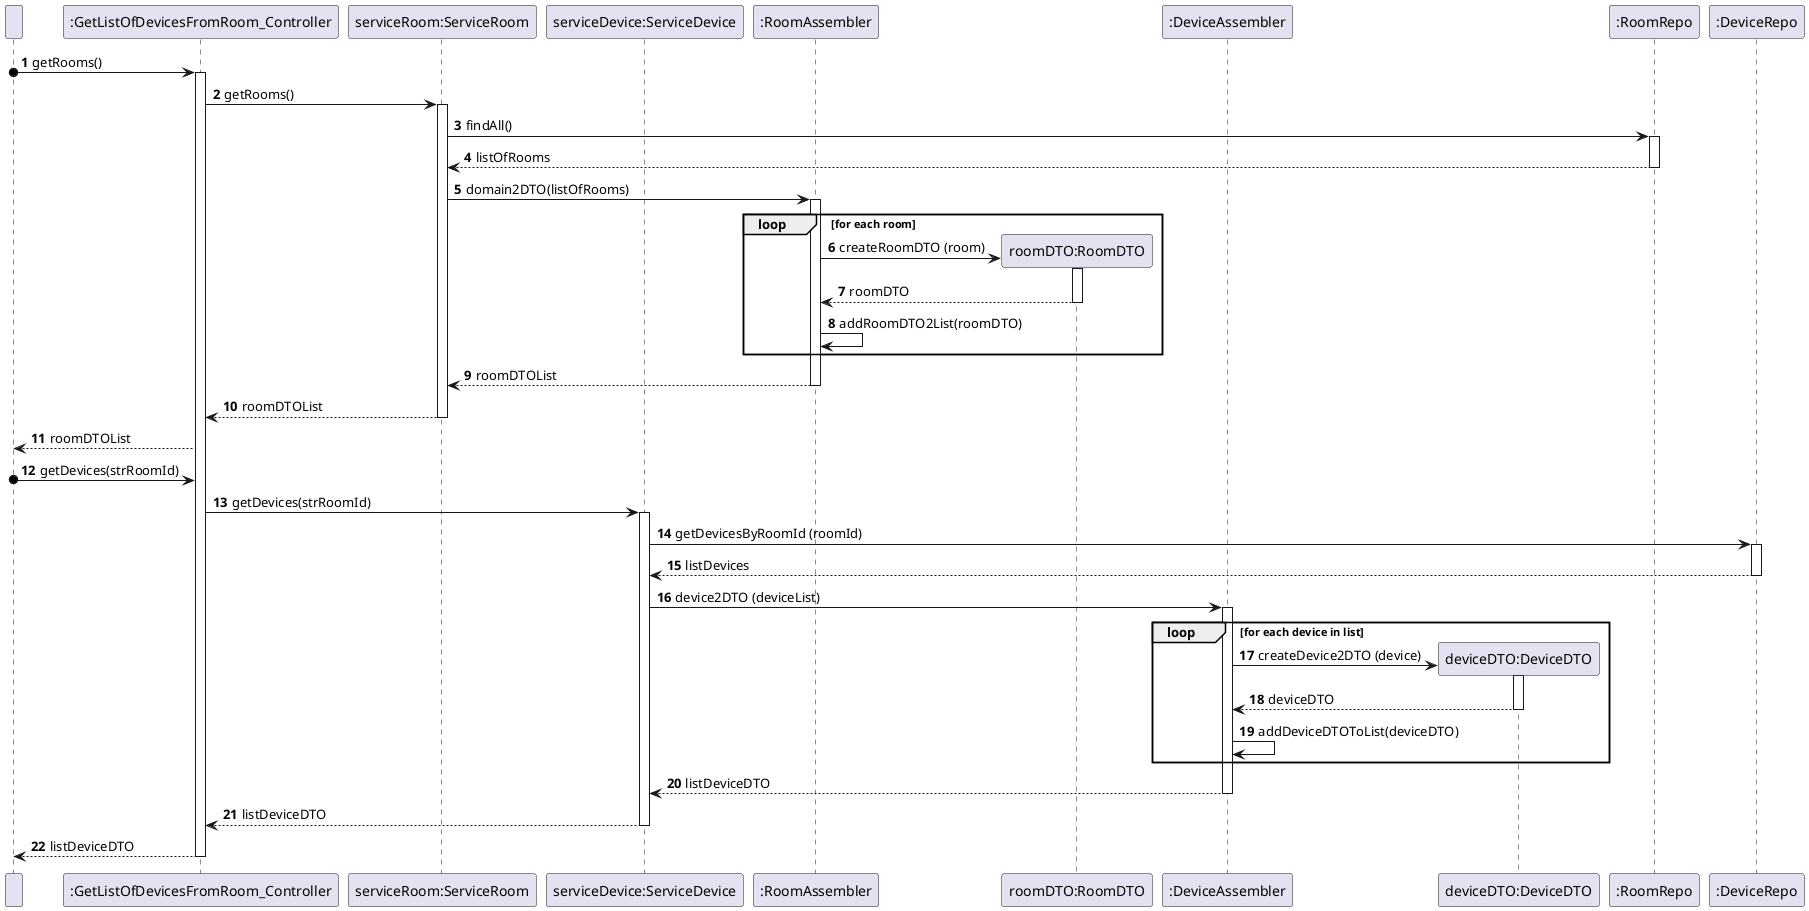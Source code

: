 @startuml
'https://plantuml.com/sequence-diagram
participant " " as User
participant ":GetListOfDevicesFromRoom_Controller" as GetListOfDevicesFromRoom_Controller

participant "serviceRoom:ServiceRoom" as ServiceRoom
participant "serviceDevice:ServiceDevice" as ServiceDevice

participant ":RoomAssembler" as RoomAssembler
participant "roomDTO:RoomDTO" as RoomDTO
participant ":DeviceAssembler" as DeviceAssembler
participant "deviceDTO:DeviceDTO" as DeviceDTO

participant ":RoomRepo" as RoomRepo
participant ":DeviceRepo" as DeviceRepo

autonumber

User o-> GetListOfDevicesFromRoom_Controller: getRooms()

activate GetListOfDevicesFromRoom_Controller

GetListOfDevicesFromRoom_Controller -> ServiceRoom: getRooms()

activate ServiceRoom

ServiceRoom -> RoomRepo: findAll()

activate RoomRepo

RoomRepo --> ServiceRoom: listOfRooms

deactivate RoomRepo

ServiceRoom -> RoomAssembler : domain2DTO(listOfRooms)

activate RoomAssembler

loop for each room

    create RoomDTO

    RoomAssembler -> RoomDTO: createRoomDTO (room)

     activate RoomDTO

     RoomDTO --> RoomAssembler: roomDTO

      deactivate RoomDTO

     RoomAssembler -> RoomAssembler: addRoomDTO2List(roomDTO)

end
RoomAssembler --> ServiceRoom: roomDTOList

deactivate RoomAssembler

ServiceRoom --> GetListOfDevicesFromRoom_Controller: roomDTOList

deactivate ServiceRoom

GetListOfDevicesFromRoom_Controller --> User : roomDTOList

User o-> GetListOfDevicesFromRoom_Controller: getDevices(strRoomId)

GetListOfDevicesFromRoom_Controller -> ServiceDevice: getDevices(strRoomId)

activate ServiceDevice

ServiceDevice -> DeviceRepo: getDevicesByRoomId (roomId)

activate DeviceRepo

DeviceRepo --> ServiceDevice: listDevices

deactivate DeviceRepo

ServiceDevice  -> DeviceAssembler: device2DTO (deviceList)

activate DeviceAssembler

loop for each device in list
    create DeviceDTO

    DeviceAssembler -> DeviceDTO: createDevice2DTO (device)

    activate DeviceDTO

    DeviceDTO --> DeviceAssembler: deviceDTO

    deactivate DeviceDTO

    DeviceAssembler -> DeviceAssembler: addDeviceDTOToList(deviceDTO)

end
DeviceAssembler --> ServiceDevice: listDeviceDTO

deactivate DeviceAssembler

ServiceDevice --> GetListOfDevicesFromRoom_Controller: listDeviceDTO

deactivate ServiceDevice

GetListOfDevicesFromRoom_Controller --> User : listDeviceDTO

deactivate GetListOfDevicesFromRoom_Controller






@enduml

